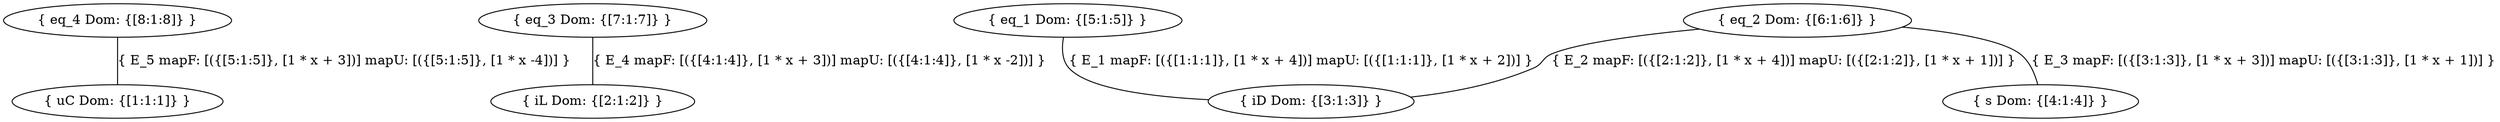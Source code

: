 digraph G{
    ratio="fill"
    node[shape="ellipse"]
    uC [label="{ uC Dom: {[1:1:1]} }"]
    iL [label="{ iL Dom: {[2:1:2]} }"]
    iD [label="{ iD Dom: {[3:1:3]} }"]
    s [label="{ s Dom: {[4:1:4]} }"]
    eq_1 [label="{ eq_1 Dom: {[5:1:5]} }"]
    eq_2 [label="{ eq_2 Dom: {[6:1:6]} }"]
    eq_3 [label="{ eq_3 Dom: {[7:1:7]} }"]
    eq_4 [label="{ eq_4 Dom: {[8:1:8]} }"]
    
eq_1 -> iD [label="{ E_1 mapF: [({[1:1:1]}, [1 * x + 4])] mapU: [({[1:1:1]}, [1 * x + 2])] }", arrowhead="none"]
    eq_2 -> iD [label="{ E_2 mapF: [({[2:1:2]}, [1 * x + 4])] mapU: [({[2:1:2]}, [1 * x + 1])] }", arrowhead="none"]
    eq_2 -> s [label="{ E_3 mapF: [({[3:1:3]}, [1 * x + 3])] mapU: [({[3:1:3]}, [1 * x + 1])] }", arrowhead="none"]
    eq_3 -> iL [label="{ E_4 mapF: [({[4:1:4]}, [1 * x + 3])] mapU: [({[4:1:4]}, [1 * x -2])] }", arrowhead="none"]
    eq_4 -> uC [label="{ E_5 mapF: [({[5:1:5]}, [1 * x + 3])] mapU: [({[5:1:5]}, [1 * x -4])] }", arrowhead="none"]
    
}
